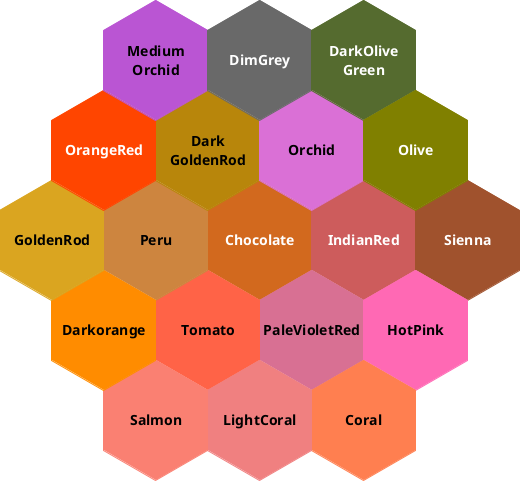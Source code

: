 {
  "sha1": "gx14blryr35xk0rvvfzpty0pryy079l",
  "insertion": {
    "when": "2024-06-01T09:03:08.469Z",
    "url": "http://www.redblobgames.com/grids/hexagons/",
    "user": "plantuml@gmail.com"
  }
}
@startuml
colors Chocolate
@enduml
